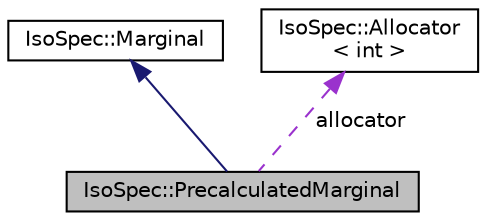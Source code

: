 digraph "IsoSpec::PrecalculatedMarginal"
{
  edge [fontname="Helvetica",fontsize="10",labelfontname="Helvetica",labelfontsize="10"];
  node [fontname="Helvetica",fontsize="10",shape=record];
  Node2 [label="IsoSpec::PrecalculatedMarginal",height=0.2,width=0.4,color="black", fillcolor="grey75", style="filled", fontcolor="black"];
  Node3 -> Node2 [dir="back",color="midnightblue",fontsize="10",style="solid",fontname="Helvetica"];
  Node3 [label="IsoSpec::Marginal",height=0.2,width=0.4,color="black", fillcolor="white", style="filled",URL="$class_iso_spec_1_1_marginal.html"];
  Node4 -> Node2 [dir="back",color="darkorchid3",fontsize="10",style="dashed",label=" allocator" ,fontname="Helvetica"];
  Node4 [label="IsoSpec::Allocator\l\< int \>",height=0.2,width=0.4,color="black", fillcolor="white", style="filled",URL="$class_iso_spec_1_1_allocator.html"];
}
